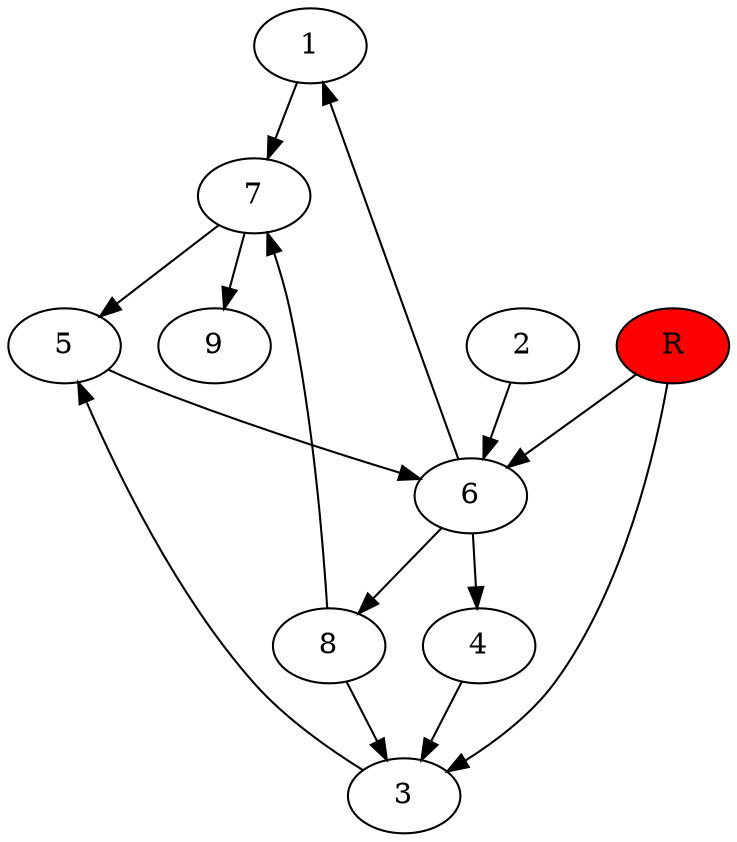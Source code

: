 digraph prb41733 {
	1
	2
	3
	4
	5
	6
	7
	8
	R [fillcolor="#ff0000" style=filled]
	1 -> 7
	2 -> 6
	3 -> 5
	4 -> 3
	5 -> 6
	6 -> 1
	6 -> 4
	6 -> 8
	7 -> 5
	7 -> 9
	8 -> 3
	8 -> 7
	R -> 3
	R -> 6
}

